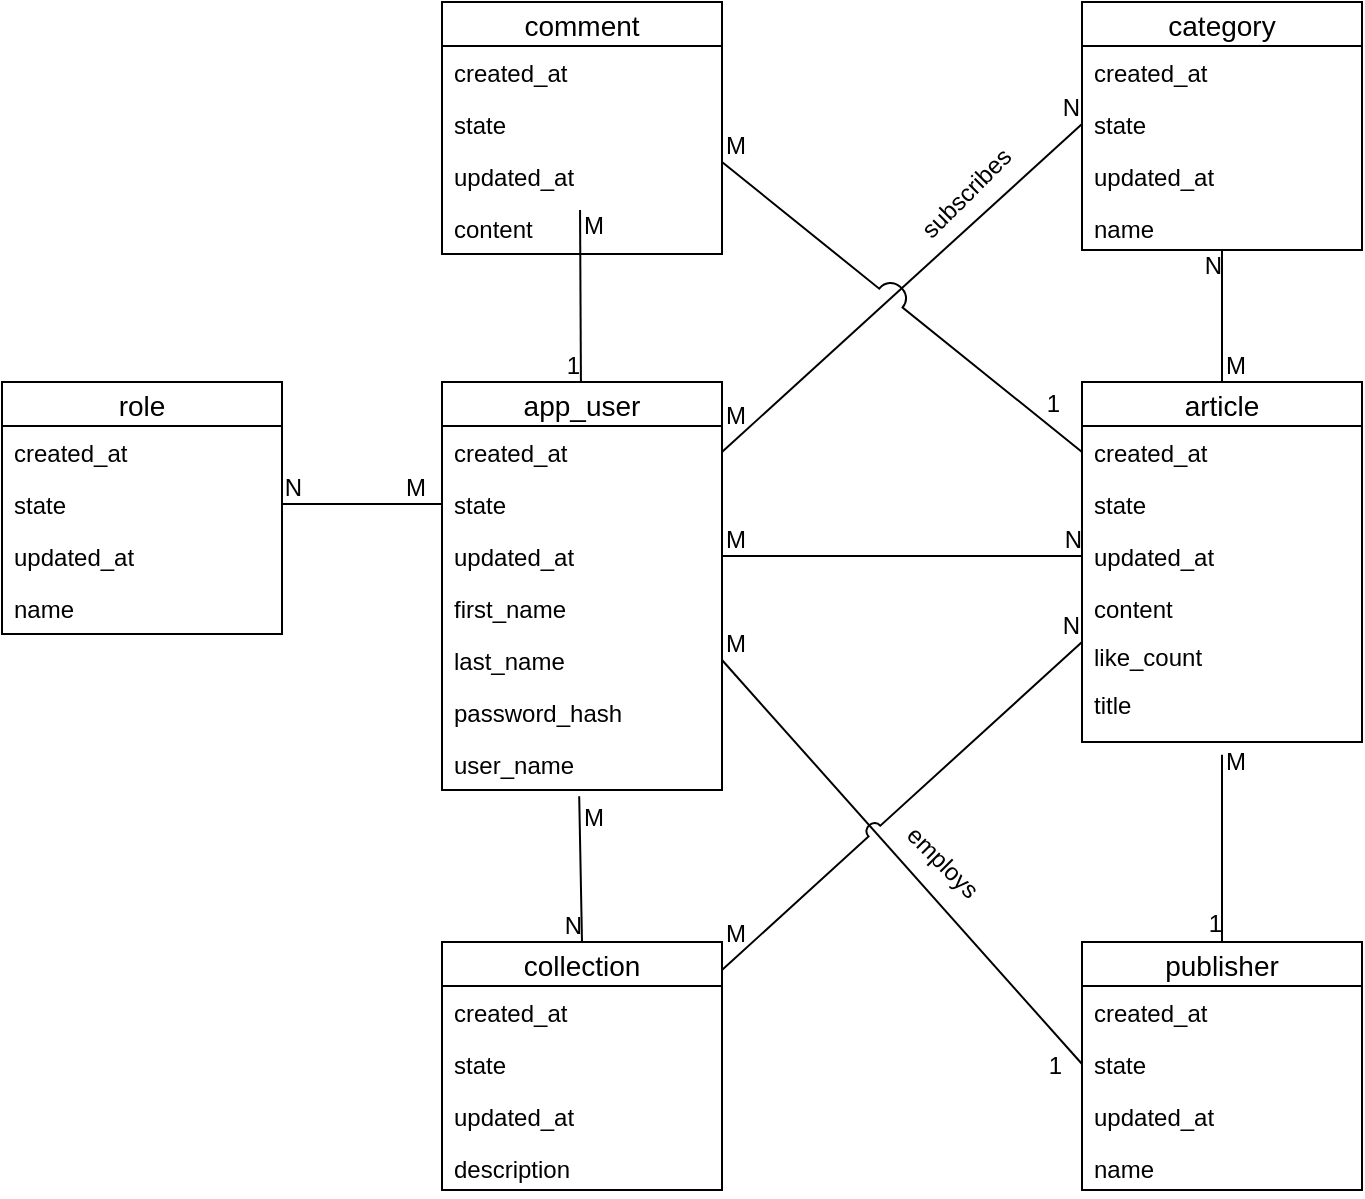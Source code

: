 <mxfile version="12.9.12" type="device"><diagram id="TTlkncoqjytrhiDPqBLb" name="Page-1"><mxGraphModel dx="2036" dy="2301" grid="1" gridSize="10" guides="1" tooltips="1" connect="1" arrows="1" fold="1" page="1" pageScale="1" pageWidth="850" pageHeight="1100" math="0" shadow="0"><root><object label="" state="" id="0"><mxCell/></object><mxCell id="1" parent="0"/><mxCell id="JSOerXFTDUzt0Ef6ZwY4-22" value="app_user" style="swimlane;fontStyle=0;childLayout=stackLayout;horizontal=1;startSize=22;fillColor=none;horizontalStack=0;resizeParent=1;resizeParentMax=0;resizeLast=0;collapsible=1;marginBottom=0;swimlaneFillColor=#ffffff;align=center;fontSize=14;verticalAlign=middle;" parent="1" vertex="1"><mxGeometry x="10" y="200" width="140" height="204" as="geometry"><mxRectangle x="200" y="200" width="70" height="22" as="alternateBounds"/></mxGeometry></mxCell><mxCell id="JSOerXFTDUzt0Ef6ZwY4-23" value="created_at" style="text;strokeColor=none;fillColor=none;spacingLeft=4;spacingRight=4;overflow=hidden;rotatable=0;points=[[0,0.5],[1,0.5]];portConstraint=eastwest;fontSize=12;" parent="JSOerXFTDUzt0Ef6ZwY4-22" vertex="1"><mxGeometry y="22" width="140" height="26" as="geometry"/></mxCell><mxCell id="JSOerXFTDUzt0Ef6ZwY4-24" value="state" style="text;strokeColor=none;fillColor=none;spacingLeft=4;spacingRight=4;overflow=hidden;rotatable=0;points=[[0,0.5],[1,0.5]];portConstraint=eastwest;fontSize=12;" parent="JSOerXFTDUzt0Ef6ZwY4-22" vertex="1"><mxGeometry y="48" width="140" height="26" as="geometry"/></mxCell><mxCell id="JSOerXFTDUzt0Ef6ZwY4-25" value="updated_at" style="text;strokeColor=none;fillColor=none;spacingLeft=4;spacingRight=4;overflow=hidden;rotatable=0;points=[[0,0.5],[1,0.5]];portConstraint=eastwest;fontSize=12;verticalAlign=top;" parent="JSOerXFTDUzt0Ef6ZwY4-22" vertex="1"><mxGeometry y="74" width="140" height="26" as="geometry"/></mxCell><mxCell id="JSOerXFTDUzt0Ef6ZwY4-30" value="first_name" style="text;strokeColor=none;fillColor=none;spacingLeft=4;spacingRight=4;overflow=hidden;rotatable=0;points=[[0,0.5],[1,0.5]];portConstraint=eastwest;fontSize=12;verticalAlign=top;" parent="JSOerXFTDUzt0Ef6ZwY4-22" vertex="1"><mxGeometry y="100" width="140" height="26" as="geometry"/></mxCell><mxCell id="JSOerXFTDUzt0Ef6ZwY4-31" value="last_name" style="text;strokeColor=none;fillColor=none;spacingLeft=4;spacingRight=4;overflow=hidden;rotatable=0;points=[[0,0.5],[1,0.5]];portConstraint=eastwest;fontSize=12;verticalAlign=top;" parent="JSOerXFTDUzt0Ef6ZwY4-22" vertex="1"><mxGeometry y="126" width="140" height="26" as="geometry"/></mxCell><mxCell id="iHhzmLpSS_PAkPFebLCL-1" value="password_hash" style="text;strokeColor=none;fillColor=none;spacingLeft=4;spacingRight=4;overflow=hidden;rotatable=0;points=[[0,0.5],[1,0.5]];portConstraint=eastwest;fontSize=12;verticalAlign=top;" vertex="1" parent="JSOerXFTDUzt0Ef6ZwY4-22"><mxGeometry y="152" width="140" height="26" as="geometry"/></mxCell><mxCell id="JSOerXFTDUzt0Ef6ZwY4-32" value="user_name" style="text;strokeColor=none;fillColor=none;spacingLeft=4;spacingRight=4;overflow=hidden;rotatable=0;points=[[0,0.5],[1,0.5]];portConstraint=eastwest;fontSize=12;verticalAlign=top;" parent="JSOerXFTDUzt0Ef6ZwY4-22" vertex="1"><mxGeometry y="178" width="140" height="26" as="geometry"/></mxCell><mxCell id="JSOerXFTDUzt0Ef6ZwY4-38" value="role" style="swimlane;fontStyle=0;childLayout=stackLayout;horizontal=1;startSize=22;fillColor=none;horizontalStack=0;resizeParent=1;resizeParentMax=0;resizeLast=0;collapsible=1;marginBottom=0;swimlaneFillColor=#ffffff;align=center;fontSize=14;" parent="1" vertex="1"><mxGeometry x="-210" y="200" width="140" height="126" as="geometry"><mxRectangle x="200" y="200" width="70" height="22" as="alternateBounds"/></mxGeometry></mxCell><mxCell id="JSOerXFTDUzt0Ef6ZwY4-39" value="created_at" style="text;strokeColor=none;fillColor=none;spacingLeft=4;spacingRight=4;overflow=hidden;rotatable=0;points=[[0,0.5],[1,0.5]];portConstraint=eastwest;fontSize=12;" parent="JSOerXFTDUzt0Ef6ZwY4-38" vertex="1"><mxGeometry y="22" width="140" height="26" as="geometry"/></mxCell><mxCell id="JSOerXFTDUzt0Ef6ZwY4-40" value="state" style="text;strokeColor=none;fillColor=none;spacingLeft=4;spacingRight=4;overflow=hidden;rotatable=0;points=[[0,0.5],[1,0.5]];portConstraint=eastwest;fontSize=12;" parent="JSOerXFTDUzt0Ef6ZwY4-38" vertex="1"><mxGeometry y="48" width="140" height="26" as="geometry"/></mxCell><mxCell id="JSOerXFTDUzt0Ef6ZwY4-41" value="updated_at" style="text;strokeColor=none;fillColor=none;spacingLeft=4;spacingRight=4;overflow=hidden;rotatable=0;points=[[0,0.5],[1,0.5]];portConstraint=eastwest;fontSize=12;verticalAlign=top;" parent="JSOerXFTDUzt0Ef6ZwY4-38" vertex="1"><mxGeometry y="74" width="140" height="26" as="geometry"/></mxCell><mxCell id="iHhzmLpSS_PAkPFebLCL-2" value="name" style="text;strokeColor=none;fillColor=none;spacingLeft=4;spacingRight=4;overflow=hidden;rotatable=0;points=[[0,0.5],[1,0.5]];portConstraint=eastwest;fontSize=12;" vertex="1" parent="JSOerXFTDUzt0Ef6ZwY4-38"><mxGeometry y="100" width="140" height="26" as="geometry"/></mxCell><mxCell id="JSOerXFTDUzt0Ef6ZwY4-17" value="category" style="swimlane;fontStyle=0;childLayout=stackLayout;horizontal=1;startSize=22;fillColor=none;horizontalStack=0;resizeParent=1;resizeParentMax=0;resizeLast=0;collapsible=1;marginBottom=0;swimlaneFillColor=#ffffff;align=center;fontSize=14;" parent="1" vertex="1"><mxGeometry x="330" y="10" width="140" height="124" as="geometry"><mxRectangle x="200" y="200" width="70" height="22" as="alternateBounds"/></mxGeometry></mxCell><mxCell id="JSOerXFTDUzt0Ef6ZwY4-18" value="created_at" style="text;strokeColor=none;fillColor=none;spacingLeft=4;spacingRight=4;overflow=hidden;rotatable=0;points=[[0,0.5],[1,0.5]];portConstraint=eastwest;fontSize=12;" parent="JSOerXFTDUzt0Ef6ZwY4-17" vertex="1"><mxGeometry y="22" width="140" height="26" as="geometry"/></mxCell><mxCell id="JSOerXFTDUzt0Ef6ZwY4-19" value="state" style="text;strokeColor=none;fillColor=none;spacingLeft=4;spacingRight=4;overflow=hidden;rotatable=0;points=[[0,0.5],[1,0.5]];portConstraint=eastwest;fontSize=12;" parent="JSOerXFTDUzt0Ef6ZwY4-17" vertex="1"><mxGeometry y="48" width="140" height="26" as="geometry"/></mxCell><mxCell id="JSOerXFTDUzt0Ef6ZwY4-20" value="updated_at" style="text;strokeColor=none;fillColor=none;spacingLeft=4;spacingRight=4;overflow=hidden;rotatable=0;points=[[0,0.5],[1,0.5]];portConstraint=eastwest;fontSize=12;verticalAlign=top;" parent="JSOerXFTDUzt0Ef6ZwY4-17" vertex="1"><mxGeometry y="74" width="140" height="26" as="geometry"/></mxCell><mxCell id="JSOerXFTDUzt0Ef6ZwY4-21" value="name" style="text;strokeColor=none;fillColor=none;spacingLeft=4;spacingRight=4;overflow=hidden;rotatable=0;points=[[0,0.5],[1,0.5]];portConstraint=eastwest;fontSize=12;verticalAlign=top;" parent="JSOerXFTDUzt0Ef6ZwY4-17" vertex="1"><mxGeometry y="100" width="140" height="24" as="geometry"/></mxCell><mxCell id="JSOerXFTDUzt0Ef6ZwY4-2" value="article" style="swimlane;fontStyle=0;childLayout=stackLayout;horizontal=1;startSize=22;fillColor=none;horizontalStack=0;resizeParent=1;resizeParentMax=0;resizeLast=0;collapsible=1;marginBottom=0;swimlaneFillColor=#ffffff;align=center;fontSize=14;" parent="1" vertex="1"><mxGeometry x="330" y="200" width="140" height="180" as="geometry"><mxRectangle x="200" y="200" width="70" height="22" as="alternateBounds"/></mxGeometry></mxCell><mxCell id="JSOerXFTDUzt0Ef6ZwY4-3" value="created_at" style="text;strokeColor=none;fillColor=none;spacingLeft=4;spacingRight=4;overflow=hidden;rotatable=0;points=[[0,0.5],[1,0.5]];portConstraint=eastwest;fontSize=12;" parent="JSOerXFTDUzt0Ef6ZwY4-2" vertex="1"><mxGeometry y="22" width="140" height="26" as="geometry"/></mxCell><mxCell id="JSOerXFTDUzt0Ef6ZwY4-4" value="state" style="text;strokeColor=none;fillColor=none;spacingLeft=4;spacingRight=4;overflow=hidden;rotatable=0;points=[[0,0.5],[1,0.5]];portConstraint=eastwest;fontSize=12;" parent="JSOerXFTDUzt0Ef6ZwY4-2" vertex="1"><mxGeometry y="48" width="140" height="26" as="geometry"/></mxCell><mxCell id="JSOerXFTDUzt0Ef6ZwY4-9" value="updated_at" style="text;strokeColor=none;fillColor=none;spacingLeft=4;spacingRight=4;overflow=hidden;rotatable=0;points=[[0,0.5],[1,0.5]];portConstraint=eastwest;fontSize=12;verticalAlign=top;" parent="JSOerXFTDUzt0Ef6ZwY4-2" vertex="1"><mxGeometry y="74" width="140" height="26" as="geometry"/></mxCell><mxCell id="JSOerXFTDUzt0Ef6ZwY4-8" value="content" style="text;strokeColor=none;fillColor=none;spacingLeft=4;spacingRight=4;overflow=hidden;rotatable=0;points=[[0,0.5],[1,0.5]];portConstraint=eastwest;fontSize=12;verticalAlign=top;" parent="JSOerXFTDUzt0Ef6ZwY4-2" vertex="1"><mxGeometry y="100" width="140" height="24" as="geometry"/></mxCell><mxCell id="iHhzmLpSS_PAkPFebLCL-4" value="like_count" style="text;strokeColor=none;fillColor=none;spacingLeft=4;spacingRight=4;overflow=hidden;rotatable=0;points=[[0,0.5],[1,0.5]];portConstraint=eastwest;fontSize=12;verticalAlign=top;" vertex="1" parent="JSOerXFTDUzt0Ef6ZwY4-2"><mxGeometry y="124" width="140" height="24" as="geometry"/></mxCell><mxCell id="JSOerXFTDUzt0Ef6ZwY4-5" value="title" style="text;strokeColor=none;fillColor=none;spacingLeft=4;spacingRight=4;overflow=hidden;rotatable=0;points=[[0,0.5],[1,0.5]];portConstraint=eastwest;fontSize=12;verticalAlign=top;" parent="JSOerXFTDUzt0Ef6ZwY4-2" vertex="1"><mxGeometry y="148" width="140" height="32" as="geometry"/></mxCell><mxCell id="JSOerXFTDUzt0Ef6ZwY4-33" value="comment" style="swimlane;fontStyle=0;childLayout=stackLayout;horizontal=1;startSize=22;fillColor=none;horizontalStack=0;resizeParent=1;resizeParentMax=0;resizeLast=0;collapsible=1;marginBottom=0;swimlaneFillColor=#ffffff;align=center;fontSize=14;" parent="1" vertex="1"><mxGeometry x="10" y="10" width="140" height="126" as="geometry"><mxRectangle x="200" y="200" width="70" height="22" as="alternateBounds"/></mxGeometry></mxCell><mxCell id="JSOerXFTDUzt0Ef6ZwY4-34" value="created_at" style="text;strokeColor=none;fillColor=none;spacingLeft=4;spacingRight=4;overflow=hidden;rotatable=0;points=[[0,0.5],[1,0.5]];portConstraint=eastwest;fontSize=12;" parent="JSOerXFTDUzt0Ef6ZwY4-33" vertex="1"><mxGeometry y="22" width="140" height="26" as="geometry"/></mxCell><mxCell id="JSOerXFTDUzt0Ef6ZwY4-35" value="state" style="text;strokeColor=none;fillColor=none;spacingLeft=4;spacingRight=4;overflow=hidden;rotatable=0;points=[[0,0.5],[1,0.5]];portConstraint=eastwest;fontSize=12;" parent="JSOerXFTDUzt0Ef6ZwY4-33" vertex="1"><mxGeometry y="48" width="140" height="26" as="geometry"/></mxCell><mxCell id="JSOerXFTDUzt0Ef6ZwY4-36" value="updated_at" style="text;strokeColor=none;fillColor=none;spacingLeft=4;spacingRight=4;overflow=hidden;rotatable=0;points=[[0,0.5],[1,0.5]];portConstraint=eastwest;fontSize=12;verticalAlign=top;" parent="JSOerXFTDUzt0Ef6ZwY4-33" vertex="1"><mxGeometry y="74" width="140" height="26" as="geometry"/></mxCell><mxCell id="iHhzmLpSS_PAkPFebLCL-3" value="content" style="text;strokeColor=none;fillColor=none;spacingLeft=4;spacingRight=4;overflow=hidden;rotatable=0;points=[[0,0.5],[1,0.5]];portConstraint=eastwest;fontSize=12;" vertex="1" parent="JSOerXFTDUzt0Ef6ZwY4-33"><mxGeometry y="100" width="140" height="26" as="geometry"/></mxCell><mxCell id="JSOerXFTDUzt0Ef6ZwY4-51" value="" style="endArrow=none;html=1;rounded=0;exitX=0.5;exitY=1.2;exitDx=0;exitDy=0;exitPerimeter=0;entryX=0.5;entryY=0;entryDx=0;entryDy=0;" parent="1" source="JSOerXFTDUzt0Ef6ZwY4-5" target="JSOerXFTDUzt0Ef6ZwY4-11" edge="1"><mxGeometry relative="1" as="geometry"><mxPoint x="330" y="380" as="sourcePoint"/><mxPoint x="490" y="380" as="targetPoint"/></mxGeometry></mxCell><mxCell id="JSOerXFTDUzt0Ef6ZwY4-52" value="M" style="resizable=0;html=1;align=left;verticalAlign=bottom;" parent="JSOerXFTDUzt0Ef6ZwY4-51" connectable="0" vertex="1"><mxGeometry x="-1" relative="1" as="geometry"><mxPoint y="12" as="offset"/></mxGeometry></mxCell><mxCell id="JSOerXFTDUzt0Ef6ZwY4-53" value="1" style="resizable=0;html=1;align=right;verticalAlign=bottom;" parent="JSOerXFTDUzt0Ef6ZwY4-51" connectable="0" vertex="1"><mxGeometry x="1" relative="1" as="geometry"/></mxCell><mxCell id="JSOerXFTDUzt0Ef6ZwY4-54" value="" style="endArrow=none;html=1;rounded=0;exitX=0.493;exitY=1.154;exitDx=0;exitDy=0;exitPerimeter=0;" parent="1" source="JSOerXFTDUzt0Ef6ZwY4-36" target="JSOerXFTDUzt0Ef6ZwY4-22" edge="1"><mxGeometry relative="1" as="geometry"><mxPoint x="210" y="150" as="sourcePoint"/><mxPoint x="370" y="150" as="targetPoint"/></mxGeometry></mxCell><mxCell id="JSOerXFTDUzt0Ef6ZwY4-55" value="M" style="resizable=0;html=1;align=left;verticalAlign=bottom;" parent="JSOerXFTDUzt0Ef6ZwY4-54" connectable="0" vertex="1"><mxGeometry x="-1" relative="1" as="geometry"><mxPoint y="16" as="offset"/></mxGeometry></mxCell><mxCell id="JSOerXFTDUzt0Ef6ZwY4-56" value="1" style="resizable=0;html=1;align=right;verticalAlign=bottom;" parent="JSOerXFTDUzt0Ef6ZwY4-54" connectable="0" vertex="1"><mxGeometry x="1" relative="1" as="geometry"/></mxCell><mxCell id="JSOerXFTDUzt0Ef6ZwY4-57" value="" style="endArrow=none;html=1;rounded=0;entryX=1;entryY=0.5;entryDx=0;entryDy=0;exitX=0;exitY=0.5;exitDx=0;exitDy=0;" parent="1" source="JSOerXFTDUzt0Ef6ZwY4-24" target="JSOerXFTDUzt0Ef6ZwY4-40" edge="1"><mxGeometry relative="1" as="geometry"><mxPoint x="80" y="380" as="sourcePoint"/><mxPoint x="210" y="430" as="targetPoint"/></mxGeometry></mxCell><mxCell id="JSOerXFTDUzt0Ef6ZwY4-58" value="M" style="resizable=0;html=1;align=left;verticalAlign=bottom;" parent="JSOerXFTDUzt0Ef6ZwY4-57" connectable="0" vertex="1"><mxGeometry x="-1" relative="1" as="geometry"><mxPoint x="-20" as="offset"/></mxGeometry></mxCell><mxCell id="JSOerXFTDUzt0Ef6ZwY4-59" value="N" style="resizable=0;html=1;align=right;verticalAlign=bottom;" parent="JSOerXFTDUzt0Ef6ZwY4-57" connectable="0" vertex="1"><mxGeometry x="1" relative="1" as="geometry"><mxPoint x="10" as="offset"/></mxGeometry></mxCell><mxCell id="JSOerXFTDUzt0Ef6ZwY4-60" value="" style="endArrow=none;html=1;rounded=0;exitX=1;exitY=0.5;exitDx=0;exitDy=0;entryX=0;entryY=0.5;entryDx=0;entryDy=0;jumpSize=15;" parent="1" source="JSOerXFTDUzt0Ef6ZwY4-31" target="JSOerXFTDUzt0Ef6ZwY4-13" edge="1"><mxGeometry relative="1" as="geometry"><mxPoint x="120" y="420" as="sourcePoint"/><mxPoint x="280" y="420" as="targetPoint"/></mxGeometry></mxCell><mxCell id="JSOerXFTDUzt0Ef6ZwY4-61" value="M" style="resizable=0;html=1;align=left;verticalAlign=bottom;" parent="JSOerXFTDUzt0Ef6ZwY4-60" connectable="0" vertex="1"><mxGeometry x="-1" relative="1" as="geometry"/></mxCell><mxCell id="JSOerXFTDUzt0Ef6ZwY4-62" value="1" style="resizable=0;html=1;align=right;verticalAlign=bottom;" parent="JSOerXFTDUzt0Ef6ZwY4-60" connectable="0" vertex="1"><mxGeometry x="1" relative="1" as="geometry"><mxPoint x="-9.85" y="9.16" as="offset"/></mxGeometry></mxCell><mxCell id="JSOerXFTDUzt0Ef6ZwY4-11" value="publisher" style="swimlane;fontStyle=0;childLayout=stackLayout;horizontal=1;startSize=22;fillColor=none;horizontalStack=0;resizeParent=1;resizeParentMax=0;resizeLast=0;collapsible=1;marginBottom=0;swimlaneFillColor=#ffffff;align=center;fontSize=14;" parent="1" vertex="1"><mxGeometry x="330" y="480.01" width="140" height="124" as="geometry"><mxRectangle x="200" y="200" width="70" height="22" as="alternateBounds"/></mxGeometry></mxCell><mxCell id="JSOerXFTDUzt0Ef6ZwY4-12" value="created_at" style="text;strokeColor=none;fillColor=none;spacingLeft=4;spacingRight=4;overflow=hidden;rotatable=0;points=[[0,0.5],[1,0.5]];portConstraint=eastwest;fontSize=12;" parent="JSOerXFTDUzt0Ef6ZwY4-11" vertex="1"><mxGeometry y="22" width="140" height="26" as="geometry"/></mxCell><mxCell id="JSOerXFTDUzt0Ef6ZwY4-13" value="state" style="text;strokeColor=none;fillColor=none;spacingLeft=4;spacingRight=4;overflow=hidden;rotatable=0;points=[[0,0.5],[1,0.5]];portConstraint=eastwest;fontSize=12;" parent="JSOerXFTDUzt0Ef6ZwY4-11" vertex="1"><mxGeometry y="48" width="140" height="26" as="geometry"/></mxCell><mxCell id="JSOerXFTDUzt0Ef6ZwY4-14" value="updated_at" style="text;strokeColor=none;fillColor=none;spacingLeft=4;spacingRight=4;overflow=hidden;rotatable=0;points=[[0,0.5],[1,0.5]];portConstraint=eastwest;fontSize=12;verticalAlign=top;" parent="JSOerXFTDUzt0Ef6ZwY4-11" vertex="1"><mxGeometry y="74" width="140" height="26" as="geometry"/></mxCell><mxCell id="JSOerXFTDUzt0Ef6ZwY4-15" value="name" style="text;strokeColor=none;fillColor=none;spacingLeft=4;spacingRight=4;overflow=hidden;rotatable=0;points=[[0,0.5],[1,0.5]];portConstraint=eastwest;fontSize=12;verticalAlign=top;" parent="JSOerXFTDUzt0Ef6ZwY4-11" vertex="1"><mxGeometry y="100" width="140" height="24" as="geometry"/></mxCell><mxCell id="JSOerXFTDUzt0Ef6ZwY4-63" value="" style="endArrow=none;html=1;rounded=0;entryX=0;entryY=0.5;entryDx=0;entryDy=0;exitX=1;exitY=0.5;exitDx=0;exitDy=0;" parent="1" source="JSOerXFTDUzt0Ef6ZwY4-25" target="JSOerXFTDUzt0Ef6ZwY4-9" edge="1"><mxGeometry relative="1" as="geometry"><mxPoint x="150" y="280" as="sourcePoint"/><mxPoint x="310" y="280" as="targetPoint"/></mxGeometry></mxCell><mxCell id="JSOerXFTDUzt0Ef6ZwY4-64" value="M" style="resizable=0;html=1;align=left;verticalAlign=bottom;" parent="JSOerXFTDUzt0Ef6ZwY4-63" connectable="0" vertex="1"><mxGeometry x="-1" relative="1" as="geometry"/></mxCell><mxCell id="JSOerXFTDUzt0Ef6ZwY4-65" value="N" style="resizable=0;html=1;align=right;verticalAlign=bottom;" parent="JSOerXFTDUzt0Ef6ZwY4-63" connectable="0" vertex="1"><mxGeometry x="1" relative="1" as="geometry"/></mxCell><mxCell id="JSOerXFTDUzt0Ef6ZwY4-45" value="" style="endArrow=none;html=1;rounded=0;exitX=0.5;exitY=0;exitDx=0;exitDy=0;" parent="1" source="JSOerXFTDUzt0Ef6ZwY4-2" target="JSOerXFTDUzt0Ef6ZwY4-21" edge="1"><mxGeometry relative="1" as="geometry"><mxPoint x="470" y="280" as="sourcePoint"/><mxPoint x="690" y="160" as="targetPoint"/></mxGeometry></mxCell><mxCell id="JSOerXFTDUzt0Ef6ZwY4-47" value="N" style="resizable=0;html=1;align=right;verticalAlign=bottom;" parent="JSOerXFTDUzt0Ef6ZwY4-45" connectable="0" vertex="1"><mxGeometry x="1" relative="1" as="geometry"><mxPoint y="16.21" as="offset"/></mxGeometry></mxCell><mxCell id="JSOerXFTDUzt0Ef6ZwY4-46" value="M" style="resizable=0;html=1;align=left;verticalAlign=bottom;" parent="JSOerXFTDUzt0Ef6ZwY4-45" connectable="0" vertex="1"><mxGeometry x="-1" relative="1" as="geometry"/></mxCell><mxCell id="JSOerXFTDUzt0Ef6ZwY4-80" value="" style="endArrow=none;html=1;rounded=0;entryX=0;entryY=0.5;entryDx=0;entryDy=0;exitX=1;exitY=0.5;exitDx=0;exitDy=0;" parent="1" source="JSOerXFTDUzt0Ef6ZwY4-23" target="JSOerXFTDUzt0Ef6ZwY4-19" edge="1"><mxGeometry relative="1" as="geometry"><mxPoint x="150" y="250" as="sourcePoint"/><mxPoint x="310" y="250" as="targetPoint"/></mxGeometry></mxCell><mxCell id="JSOerXFTDUzt0Ef6ZwY4-81" value="M" style="resizable=0;html=1;align=left;verticalAlign=bottom;" parent="JSOerXFTDUzt0Ef6ZwY4-80" connectable="0" vertex="1"><mxGeometry x="-1" relative="1" as="geometry"><mxPoint y="-10" as="offset"/></mxGeometry></mxCell><mxCell id="JSOerXFTDUzt0Ef6ZwY4-82" value="N" style="resizable=0;html=1;align=right;verticalAlign=bottom;" parent="JSOerXFTDUzt0Ef6ZwY4-80" connectable="0" vertex="1"><mxGeometry x="1" relative="1" as="geometry"/></mxCell><mxCell id="JSOerXFTDUzt0Ef6ZwY4-87" value="" style="endArrow=none;html=1;rounded=0;entryX=0;entryY=0.5;entryDx=0;entryDy=0;jumpStyle=arc;jumpSize=15;" parent="1" target="JSOerXFTDUzt0Ef6ZwY4-3" edge="1"><mxGeometry relative="1" as="geometry"><mxPoint x="150" y="90" as="sourcePoint"/><mxPoint x="310" y="90" as="targetPoint"/></mxGeometry></mxCell><mxCell id="JSOerXFTDUzt0Ef6ZwY4-88" value="M" style="resizable=0;html=1;align=left;verticalAlign=bottom;" parent="JSOerXFTDUzt0Ef6ZwY4-87" connectable="0" vertex="1"><mxGeometry x="-1" relative="1" as="geometry"/></mxCell><mxCell id="JSOerXFTDUzt0Ef6ZwY4-89" value="1" style="resizable=0;html=1;align=right;verticalAlign=bottom;" parent="JSOerXFTDUzt0Ef6ZwY4-87" connectable="0" vertex="1"><mxGeometry x="1" relative="1" as="geometry"><mxPoint x="-10" y="-15" as="offset"/></mxGeometry></mxCell><mxCell id="nC0jw05Sk-zrLDJWsHCT-8" value="employs" style="text;html=1;align=center;verticalAlign=middle;resizable=0;points=[];autosize=1;rotation=45;" parent="1" vertex="1"><mxGeometry x="230" y="430" width="60" height="20" as="geometry"/></mxCell><mxCell id="nC0jw05Sk-zrLDJWsHCT-2" value="collection" style="swimlane;fontStyle=0;childLayout=stackLayout;horizontal=1;startSize=22;fillColor=none;horizontalStack=0;resizeParent=1;resizeParentMax=0;resizeLast=0;collapsible=1;marginBottom=0;swimlaneFillColor=#ffffff;align=center;fontSize=14;" parent="1" vertex="1"><mxGeometry x="10" y="480.01" width="140" height="124" as="geometry"><mxRectangle x="200" y="200" width="70" height="22" as="alternateBounds"/></mxGeometry></mxCell><mxCell id="nC0jw05Sk-zrLDJWsHCT-3" value="created_at" style="text;strokeColor=none;fillColor=none;spacingLeft=4;spacingRight=4;overflow=hidden;rotatable=0;points=[[0,0.5],[1,0.5]];portConstraint=eastwest;fontSize=12;" parent="nC0jw05Sk-zrLDJWsHCT-2" vertex="1"><mxGeometry y="22" width="140" height="26" as="geometry"/></mxCell><mxCell id="nC0jw05Sk-zrLDJWsHCT-4" value="state" style="text;strokeColor=none;fillColor=none;spacingLeft=4;spacingRight=4;overflow=hidden;rotatable=0;points=[[0,0.5],[1,0.5]];portConstraint=eastwest;fontSize=12;" parent="nC0jw05Sk-zrLDJWsHCT-2" vertex="1"><mxGeometry y="48" width="140" height="26" as="geometry"/></mxCell><mxCell id="nC0jw05Sk-zrLDJWsHCT-5" value="updated_at" style="text;strokeColor=none;fillColor=none;spacingLeft=4;spacingRight=4;overflow=hidden;rotatable=0;points=[[0,0.5],[1,0.5]];portConstraint=eastwest;fontSize=12;verticalAlign=top;" parent="nC0jw05Sk-zrLDJWsHCT-2" vertex="1"><mxGeometry y="74" width="140" height="26" as="geometry"/></mxCell><mxCell id="nC0jw05Sk-zrLDJWsHCT-6" value="description" style="text;strokeColor=none;fillColor=none;spacingLeft=4;spacingRight=4;overflow=hidden;rotatable=0;points=[[0,0.5],[1,0.5]];portConstraint=eastwest;fontSize=12;verticalAlign=top;" parent="nC0jw05Sk-zrLDJWsHCT-2" vertex="1"><mxGeometry y="100" width="140" height="24" as="geometry"/></mxCell><mxCell id="nC0jw05Sk-zrLDJWsHCT-9" value="" style="endArrow=none;html=1;rounded=0;exitX=0.49;exitY=1.122;exitDx=0;exitDy=0;exitPerimeter=0;entryX=0.5;entryY=0;entryDx=0;entryDy=0;" parent="1" source="JSOerXFTDUzt0Ef6ZwY4-32" target="nC0jw05Sk-zrLDJWsHCT-2" edge="1"><mxGeometry relative="1" as="geometry"><mxPoint x="-90" y="410" as="sourcePoint"/><mxPoint x="70" y="410" as="targetPoint"/></mxGeometry></mxCell><mxCell id="nC0jw05Sk-zrLDJWsHCT-10" value="M" style="resizable=0;html=1;align=left;verticalAlign=bottom;" parent="nC0jw05Sk-zrLDJWsHCT-9" connectable="0" vertex="1"><mxGeometry x="-1" relative="1" as="geometry"><mxPoint y="18.83" as="offset"/></mxGeometry></mxCell><mxCell id="nC0jw05Sk-zrLDJWsHCT-11" value="N" style="resizable=0;html=1;align=right;verticalAlign=bottom;" parent="nC0jw05Sk-zrLDJWsHCT-9" connectable="0" vertex="1"><mxGeometry x="1" relative="1" as="geometry"/></mxCell><mxCell id="nC0jw05Sk-zrLDJWsHCT-12" value="" style="endArrow=none;html=1;rounded=0;entryX=0;entryY=0.5;entryDx=0;entryDy=0;exitX=1;exitY=0.5;exitDx=0;exitDy=0;jumpStyle=arc;jumpSize=8;" parent="1" edge="1"><mxGeometry relative="1" as="geometry"><mxPoint x="150" y="494" as="sourcePoint"/><mxPoint x="330" y="330" as="targetPoint"/></mxGeometry></mxCell><mxCell id="nC0jw05Sk-zrLDJWsHCT-13" value="M" style="resizable=0;html=1;align=left;verticalAlign=bottom;" parent="nC0jw05Sk-zrLDJWsHCT-12" connectable="0" vertex="1"><mxGeometry x="-1" relative="1" as="geometry"><mxPoint y="-10" as="offset"/></mxGeometry></mxCell><mxCell id="nC0jw05Sk-zrLDJWsHCT-14" value="N" style="resizable=0;html=1;align=right;verticalAlign=bottom;" parent="nC0jw05Sk-zrLDJWsHCT-12" connectable="0" vertex="1"><mxGeometry x="1" relative="1" as="geometry"/></mxCell><mxCell id="nC0jw05Sk-zrLDJWsHCT-15" value="subscribes" style="text;html=1;align=center;verticalAlign=middle;resizable=0;points=[];autosize=1;rotation=-45;" parent="1" vertex="1"><mxGeometry x="237" y="96" width="70" height="20" as="geometry"/></mxCell></root></mxGraphModel></diagram></mxfile>